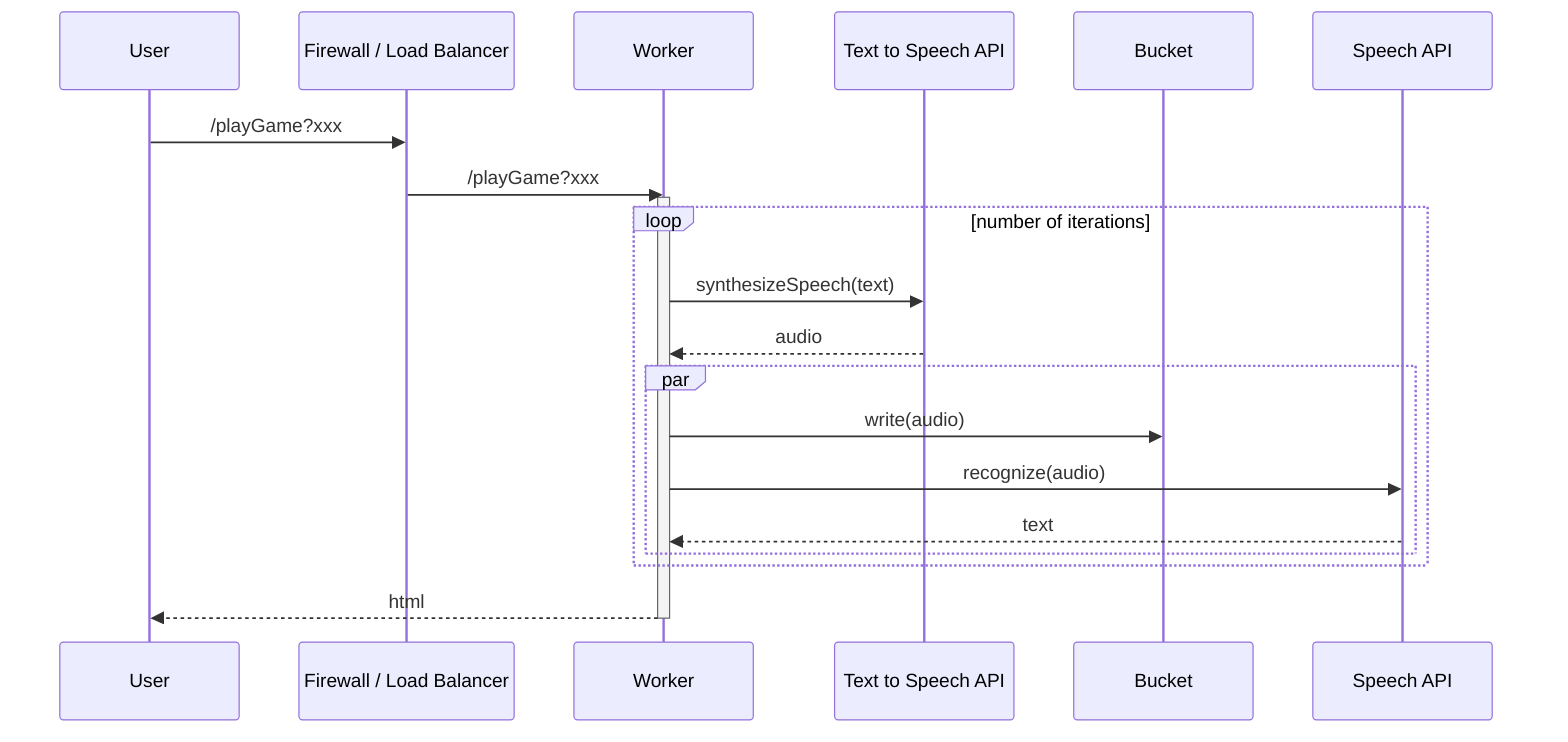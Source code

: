 sequenceDiagram
    User->>Firewall / Load Balancer: /playGame?xxx
    Firewall / Load Balancer->>Worker: /playGame?xxx
    activate Worker
    loop number of iterations
    Worker->>Text to Speech API: synthesizeSpeech(text)
    Text to Speech API-->>Worker: audio
    par
    Worker->>Bucket: write(audio)
    Worker->>Speech API: recognize(audio)
    Speech API-->>Worker: text
    end
    end
    Worker-->>User: html
    deactivate Worker